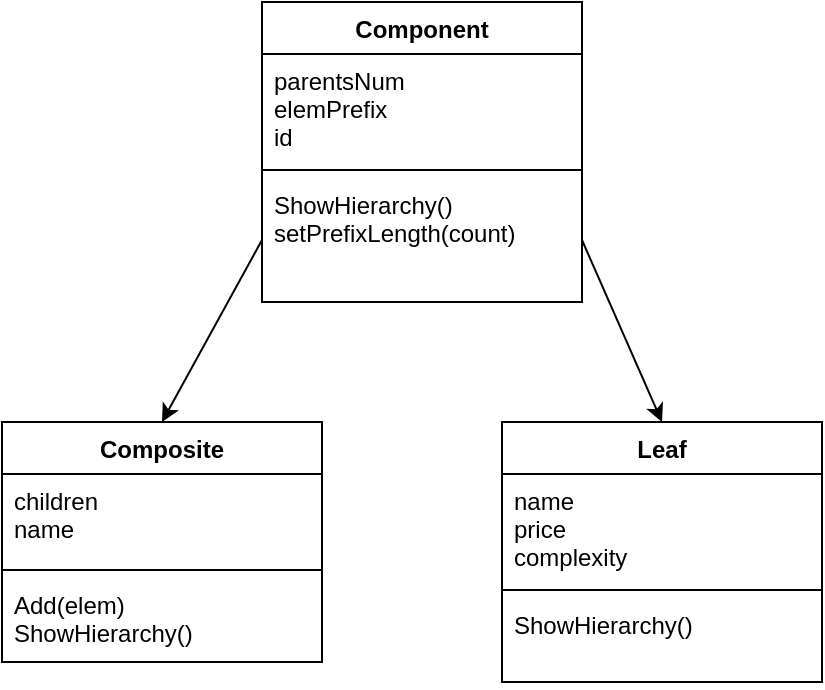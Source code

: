 <mxfile version="14.1.9" type="device"><diagram id="extbWwYCQFwJiAGO5F6Q" name="Page-1"><mxGraphModel dx="1368" dy="885" grid="1" gridSize="10" guides="1" tooltips="1" connect="1" arrows="1" fold="1" page="1" pageScale="1" pageWidth="827" pageHeight="1169" math="0" shadow="0"><root><mxCell id="0"/><mxCell id="1" parent="0"/><mxCell id="TFqXbBO18Sg2cchcmvwE-38" value="Component" style="swimlane;fontStyle=1;align=center;verticalAlign=top;childLayout=stackLayout;horizontal=1;startSize=26;horizontalStack=0;resizeParent=1;resizeParentMax=0;resizeLast=0;collapsible=1;marginBottom=0;" vertex="1" parent="1"><mxGeometry x="50" y="210" width="160" height="150" as="geometry"/></mxCell><mxCell id="TFqXbBO18Sg2cchcmvwE-39" value="parentsNum&#10;elemPrefix&#10;id" style="text;strokeColor=none;fillColor=none;align=left;verticalAlign=top;spacingLeft=4;spacingRight=4;overflow=hidden;rotatable=0;points=[[0,0.5],[1,0.5]];portConstraint=eastwest;" vertex="1" parent="TFqXbBO18Sg2cchcmvwE-38"><mxGeometry y="26" width="160" height="54" as="geometry"/></mxCell><mxCell id="TFqXbBO18Sg2cchcmvwE-40" value="" style="line;strokeWidth=1;fillColor=none;align=left;verticalAlign=middle;spacingTop=-1;spacingLeft=3;spacingRight=3;rotatable=0;labelPosition=right;points=[];portConstraint=eastwest;" vertex="1" parent="TFqXbBO18Sg2cchcmvwE-38"><mxGeometry y="80" width="160" height="8" as="geometry"/></mxCell><mxCell id="TFqXbBO18Sg2cchcmvwE-41" value="ShowHierarchy()&#10;setPrefixLength(count)" style="text;strokeColor=none;fillColor=none;align=left;verticalAlign=top;spacingLeft=4;spacingRight=4;overflow=hidden;rotatable=0;points=[[0,0.5],[1,0.5]];portConstraint=eastwest;" vertex="1" parent="TFqXbBO18Sg2cchcmvwE-38"><mxGeometry y="88" width="160" height="62" as="geometry"/></mxCell><mxCell id="TFqXbBO18Sg2cchcmvwE-42" value="Composite" style="swimlane;fontStyle=1;align=center;verticalAlign=top;childLayout=stackLayout;horizontal=1;startSize=26;horizontalStack=0;resizeParent=1;resizeParentMax=0;resizeLast=0;collapsible=1;marginBottom=0;" vertex="1" parent="1"><mxGeometry x="-80" y="420" width="160" height="120" as="geometry"/></mxCell><mxCell id="TFqXbBO18Sg2cchcmvwE-43" value="children&#10;name" style="text;strokeColor=none;fillColor=none;align=left;verticalAlign=top;spacingLeft=4;spacingRight=4;overflow=hidden;rotatable=0;points=[[0,0.5],[1,0.5]];portConstraint=eastwest;" vertex="1" parent="TFqXbBO18Sg2cchcmvwE-42"><mxGeometry y="26" width="160" height="44" as="geometry"/></mxCell><mxCell id="TFqXbBO18Sg2cchcmvwE-44" value="" style="line;strokeWidth=1;fillColor=none;align=left;verticalAlign=middle;spacingTop=-1;spacingLeft=3;spacingRight=3;rotatable=0;labelPosition=right;points=[];portConstraint=eastwest;" vertex="1" parent="TFqXbBO18Sg2cchcmvwE-42"><mxGeometry y="70" width="160" height="8" as="geometry"/></mxCell><mxCell id="TFqXbBO18Sg2cchcmvwE-45" value="Add(elem)&#10;ShowHierarchy()" style="text;strokeColor=none;fillColor=none;align=left;verticalAlign=top;spacingLeft=4;spacingRight=4;overflow=hidden;rotatable=0;points=[[0,0.5],[1,0.5]];portConstraint=eastwest;" vertex="1" parent="TFqXbBO18Sg2cchcmvwE-42"><mxGeometry y="78" width="160" height="42" as="geometry"/></mxCell><mxCell id="TFqXbBO18Sg2cchcmvwE-47" value="Leaf" style="swimlane;fontStyle=1;align=center;verticalAlign=top;childLayout=stackLayout;horizontal=1;startSize=26;horizontalStack=0;resizeParent=1;resizeParentMax=0;resizeLast=0;collapsible=1;marginBottom=0;" vertex="1" parent="1"><mxGeometry x="170" y="420" width="160" height="130" as="geometry"/></mxCell><mxCell id="TFqXbBO18Sg2cchcmvwE-48" value="name&#10;price&#10;complexity" style="text;strokeColor=none;fillColor=none;align=left;verticalAlign=top;spacingLeft=4;spacingRight=4;overflow=hidden;rotatable=0;points=[[0,0.5],[1,0.5]];portConstraint=eastwest;" vertex="1" parent="TFqXbBO18Sg2cchcmvwE-47"><mxGeometry y="26" width="160" height="54" as="geometry"/></mxCell><mxCell id="TFqXbBO18Sg2cchcmvwE-49" value="" style="line;strokeWidth=1;fillColor=none;align=left;verticalAlign=middle;spacingTop=-1;spacingLeft=3;spacingRight=3;rotatable=0;labelPosition=right;points=[];portConstraint=eastwest;" vertex="1" parent="TFqXbBO18Sg2cchcmvwE-47"><mxGeometry y="80" width="160" height="8" as="geometry"/></mxCell><mxCell id="TFqXbBO18Sg2cchcmvwE-50" value="ShowHierarchy()" style="text;strokeColor=none;fillColor=none;align=left;verticalAlign=top;spacingLeft=4;spacingRight=4;overflow=hidden;rotatable=0;points=[[0,0.5],[1,0.5]];portConstraint=eastwest;" vertex="1" parent="TFqXbBO18Sg2cchcmvwE-47"><mxGeometry y="88" width="160" height="42" as="geometry"/></mxCell><mxCell id="TFqXbBO18Sg2cchcmvwE-51" style="edgeStyle=none;rounded=0;orthogonalLoop=1;jettySize=auto;html=1;exitX=0;exitY=0.5;exitDx=0;exitDy=0;entryX=0.5;entryY=0;entryDx=0;entryDy=0;" edge="1" parent="1" source="TFqXbBO18Sg2cchcmvwE-41" target="TFqXbBO18Sg2cchcmvwE-42"><mxGeometry relative="1" as="geometry"/></mxCell><mxCell id="TFqXbBO18Sg2cchcmvwE-52" style="edgeStyle=none;rounded=0;orthogonalLoop=1;jettySize=auto;html=1;exitX=1;exitY=0.5;exitDx=0;exitDy=0;entryX=0.5;entryY=0;entryDx=0;entryDy=0;" edge="1" parent="1" source="TFqXbBO18Sg2cchcmvwE-41" target="TFqXbBO18Sg2cchcmvwE-47"><mxGeometry relative="1" as="geometry"/></mxCell></root></mxGraphModel></diagram></mxfile>